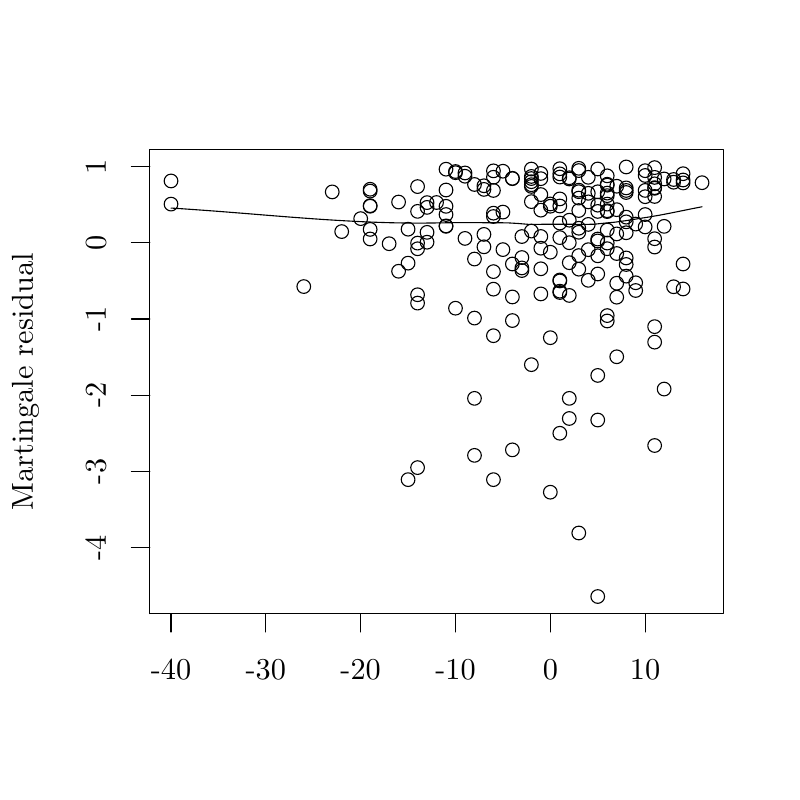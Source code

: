 % Created by tikzDevice version 0.8.1 on 2015-02-03 06:53:51
% !TEX encoding = UTF-8 Unicode
\documentclass[11pt]{memoir}
\nonstopmode

\usepackage{tikz}

\usepackage[active,tightpage,psfixbb]{preview}

\PreviewEnvironment{pgfpicture}

\setlength\PreviewBorder{0pt}

\usepackage{amsmath}
\newcommand{\SweaveOpts}[1]{}  % do not interfere with LaTeX
\newcommand{\SweaveInput}[1]{} % because they are not real TeX commands
\newcommand{\Sexpr}[1]{}       % will only be parsed by R


\usepackage{geometry}
\usepackage{amsmath}
\usepackage{lscape}
\geometry{verbose,tmargin=2.5cm,bmargin=2.5cm,lmargin=2.5cm,rmargin=2.5cm}


\begin{document}

\begin{tikzpicture}[x=1pt,y=1pt]
\definecolor{fillColor}{RGB}{255,255,255}
\path[use as bounding box,fill=fillColor,fill opacity=0.00] (0,0) rectangle (289.08,289.08);
\begin{scope}
\path[clip] ( 54.12, 67.32) rectangle (261.36,234.96);
\definecolor{drawColor}{RGB}{0,0,0}

\path[draw=drawColor,line width= 0.4pt,line join=round,line cap=round] (144.03,191.06) circle (  2.47);

\path[draw=drawColor,line width= 0.4pt,line join=round,line cap=round] (215.99,202.01) circle (  2.47);

\path[draw=drawColor,line width= 0.4pt,line join=round,line cap=round] (168.02,225.39) circle (  2.47);

\path[draw=drawColor,line width= 0.4pt,line join=round,line cap=round] (133.75,220.03) circle (  2.47);

\path[draw=drawColor,line width= 0.4pt,line join=round,line cap=round] (120.05,219.73) circle (  2.47);

\path[draw=drawColor,line width= 0.4pt,line join=round,line cap=round] (171.45,222.42) circle (  2.47);

\path[draw=drawColor,line width= 0.4pt,line join=round,line cap=round] (192.01,227.99) circle (  2.47);

\path[draw=drawColor,line width= 0.4pt,line join=round,line cap=round] (215.99,190.07) circle (  2.47);

\path[draw=drawColor,line width= 0.4pt,line join=round,line cap=round] (161.17,227.94) circle (  2.47);

\path[draw=drawColor,line width= 0.4pt,line join=round,line cap=round] (215.99,137.30) circle (  2.47);

\path[draw=drawColor,line width= 0.4pt,line join=round,line cap=round] (192.01,225.32) circle (  2.47);

\path[draw=drawColor,line width= 0.4pt,line join=round,line cap=round] (198.86,197.94) circle (  2.47);

\path[draw=drawColor,line width= 0.4pt,line join=round,line cap=round] (178.30,184.59) circle (  2.47);

\path[draw=drawColor,line width= 0.4pt,line join=round,line cap=round] (246.83,222.99) circle (  2.47);

\path[draw=drawColor,line width= 0.4pt,line join=round,line cap=round] (212.57,187.78) circle (  2.47);

\path[draw=drawColor,line width= 0.4pt,line join=round,line cap=round] (219.42,205.96) circle (  2.47);

\path[draw=drawColor,line width= 0.4pt,line join=round,line cap=round] (198.86,111.22) circle (  2.47);

\path[draw=drawColor,line width= 0.4pt,line join=round,line cap=round] (178.30,167.77) circle (  2.47);

\path[draw=drawColor,line width= 0.4pt,line join=round,line cap=round] (150.89,212.70) circle (  2.47);

\path[draw=drawColor,line width= 0.4pt,line join=round,line cap=round] (219.42,212.62) circle (  2.47);

\path[draw=drawColor,line width= 0.4pt,line join=round,line cap=round] (219.42,225.54) circle (  2.47);

\path[draw=drawColor,line width= 0.4pt,line join=round,line cap=round] (192.01,221.72) circle (  2.47);

\path[draw=drawColor,line width= 0.4pt,line join=round,line cap=round] (154.31,201.56) circle (  2.47);

\path[draw=drawColor,line width= 0.4pt,line join=round,line cap=round] (236.55,228.51) circle (  2.47);

\path[draw=drawColor,line width= 0.4pt,line join=round,line cap=round] (192.01,224.56) circle (  2.47);

\path[draw=drawColor,line width= 0.4pt,line join=round,line cap=round] (133.75,214.75) circle (  2.47);

\path[draw=drawColor,line width= 0.4pt,line join=round,line cap=round] (209.14,206.60) circle (  2.47);

\path[draw=drawColor,line width= 0.4pt,line join=round,line cap=round] (202.29,225.10) circle (  2.47);

\path[draw=drawColor,line width= 0.4pt,line join=round,line cap=round] (188.58,203.60) circle (  2.47);

\path[draw=drawColor,line width= 0.4pt,line join=round,line cap=round] (226.27,189.30) circle (  2.47);

\path[draw=drawColor,line width= 0.4pt,line join=round,line cap=round] (222.85,221.78) circle (  2.47);

\path[draw=drawColor,line width= 0.4pt,line join=round,line cap=round] (123.47,205.40) circle (  2.47);

\path[draw=drawColor,line width= 0.4pt,line join=round,line cap=round] (195.43,182.87) circle (  2.47);

\path[draw=drawColor,line width= 0.4pt,line join=round,line cap=round] (226.27,195.87) circle (  2.47);

\path[draw=drawColor,line width= 0.4pt,line join=round,line cap=round] (195.43,226.41) circle (  2.47);

\path[draw=drawColor,line width= 0.4pt,line join=round,line cap=round] (236.55,221.03) circle (  2.47);

\path[draw=drawColor,line width= 0.4pt,line join=round,line cap=round] (209.14,219.81) circle (  2.47);

\path[draw=drawColor,line width= 0.4pt,line join=round,line cap=round] (236.55,202.82) circle (  2.47);

\path[draw=drawColor,line width= 0.4pt,line join=round,line cap=round] (195.43,218.77) circle (  2.47);

\path[draw=drawColor,line width= 0.4pt,line join=round,line cap=round] (215.99,196.64) circle (  2.47);

\path[draw=drawColor,line width= 0.4pt,line join=round,line cap=round] (178.30,210.84) circle (  2.47);

\path[draw=drawColor,line width= 0.4pt,line join=round,line cap=round] (198.86,215.37) circle (  2.47);

\path[draw=drawColor,line width= 0.4pt,line join=round,line cap=round] (168.02,226.58) circle (  2.47);

\path[draw=drawColor,line width= 0.4pt,line join=round,line cap=round] (205.71,182.32) circle (  2.47);

\path[draw=drawColor,line width= 0.4pt,line join=round,line cap=round] (236.55,171.05) circle (  2.47);

\path[draw=drawColor,line width= 0.4pt,line join=round,line cap=round] (161.17,220.42) circle (  2.47);

\path[draw=drawColor,line width= 0.4pt,line join=round,line cap=round] (195.43,224.51) circle (  2.47);

\path[draw=drawColor,line width= 0.4pt,line join=round,line cap=round] (154.31,215.86) circle (  2.47);

\path[draw=drawColor,line width= 0.4pt,line join=round,line cap=round] (202.29,187.56) circle (  2.47);

\path[draw=drawColor,line width= 0.4pt,line join=round,line cap=round] (219.42,173.09) circle (  2.47);

\path[draw=drawColor,line width= 0.4pt,line join=round,line cap=round] (202.29,183.38) circle (  2.47);

\path[draw=drawColor,line width= 0.4pt,line join=round,line cap=round] (133.75,220.69) circle (  2.47);

\path[draw=drawColor,line width= 0.4pt,line join=round,line cap=round] (209.14,228.26) circle (  2.47);

\path[draw=drawColor,line width= 0.4pt,line join=round,line cap=round] (171.45,145.13) circle (  2.47);

\path[draw=drawColor,line width= 0.4pt,line join=round,line cap=round] (236.55,165.45) circle (  2.47);

\path[draw=drawColor,line width= 0.4pt,line join=round,line cap=round] (205.71,137.86) circle (  2.47);

\path[draw=drawColor,line width= 0.4pt,line join=round,line cap=round] (195.43,203.63) circle (  2.47);

\path[draw=drawColor,line width= 0.4pt,line join=round,line cap=round] (109.77,185.53) circle (  2.47);

\path[draw=drawColor,line width= 0.4pt,line join=round,line cap=round] (219.42,219.30) circle (  2.47);

\path[draw=drawColor,line width= 0.4pt,line join=round,line cap=round] (236.55,221.27) circle (  2.47);

\path[draw=drawColor,line width= 0.4pt,line join=round,line cap=round] (174.87,199.89) circle (  2.47);

\path[draw=drawColor,line width= 0.4pt,line join=round,line cap=round] (164.59,227.10) circle (  2.47);

\path[draw=drawColor,line width= 0.4pt,line join=round,line cap=round] (243.40,224.22) circle (  2.47);

\path[draw=drawColor,line width= 0.4pt,line join=round,line cap=round] (222.85,204.55) circle (  2.47);

\path[draw=drawColor,line width= 0.4pt,line join=round,line cap=round] (233.12,207.08) circle (  2.47);

\path[draw=drawColor,line width= 0.4pt,line join=round,line cap=round] (233.12,227.40) circle (  2.47);

\path[draw=drawColor,line width= 0.4pt,line join=round,line cap=round] (239.98,207.28) circle (  2.47);

\path[draw=drawColor,line width= 0.4pt,line join=round,line cap=round] (226.27,220.26) circle (  2.47);

\path[draw=drawColor,line width= 0.4pt,line join=round,line cap=round] (198.86,214.56) circle (  2.47);

\path[draw=drawColor,line width= 0.4pt,line join=round,line cap=round] (209.14,213.00) circle (  2.47);

\path[draw=drawColor,line width= 0.4pt,line join=round,line cap=round] (209.14,191.81) circle (  2.47);

\path[draw=drawColor,line width= 0.4pt,line join=round,line cap=round] (222.85,213.31) circle (  2.47);

\path[draw=drawColor,line width= 0.4pt,line join=round,line cap=round] (195.43,191.95) circle (  2.47);

\path[draw=drawColor,line width= 0.4pt,line join=round,line cap=round] (236.55,199.81) circle (  2.47);

\path[draw=drawColor,line width= 0.4pt,line join=round,line cap=round] (192.01,223.42) circle (  2.47);

\path[draw=drawColor,line width= 0.4pt,line join=round,line cap=round] (188.58,196.02) circle (  2.47);

\path[draw=drawColor,line width= 0.4pt,line join=round,line cap=round] (168.02,202.93) circle (  2.47);

\path[draw=drawColor,line width= 0.4pt,line join=round,line cap=round] (150.89,199.18) circle (  2.47);

\path[draw=drawColor,line width= 0.4pt,line join=round,line cap=round] (171.45,195.47) circle (  2.47);

\path[draw=drawColor,line width= 0.4pt,line join=round,line cap=round] (215.99,202.70) circle (  2.47);

\path[draw=drawColor,line width= 0.4pt,line join=round,line cap=round] (226.27,219.52) circle (  2.47);

\path[draw=drawColor,line width= 0.4pt,line join=round,line cap=round] (215.99,212.68) circle (  2.47);

\path[draw=drawColor,line width= 0.4pt,line join=round,line cap=round] (157.74,215.90) circle (  2.47);

\path[draw=drawColor,line width= 0.4pt,line join=round,line cap=round] (215.99,219.78) circle (  2.47);

\path[draw=drawColor,line width= 0.4pt,line join=round,line cap=round] (202.29,203.22) circle (  2.47);

\path[draw=drawColor,line width= 0.4pt,line join=round,line cap=round] (192.01,205.58) circle (  2.47);

\path[draw=drawColor,line width= 0.4pt,line join=round,line cap=round] (215.99,228.02) circle (  2.47);

\path[draw=drawColor,line width= 0.4pt,line join=round,line cap=round] (212.57,219.22) circle (  2.47);

\path[draw=drawColor,line width= 0.4pt,line join=round,line cap=round] (209.14,217.49) circle (  2.47);

\path[draw=drawColor,line width= 0.4pt,line join=round,line cap=round] (202.29,187.91) circle (  2.47);

\path[draw=drawColor,line width= 0.4pt,line join=round,line cap=round] (192.01,222.33) circle (  2.47);

\path[draw=drawColor,line width= 0.4pt,line join=round,line cap=round] (147.46,115.76) circle (  2.47);

\path[draw=drawColor,line width= 0.4pt,line join=round,line cap=round] (202.29,214.63) circle (  2.47);

\path[draw=drawColor,line width= 0.4pt,line join=round,line cap=round] (246.83,226.31) circle (  2.47);

\path[draw=drawColor,line width= 0.4pt,line join=round,line cap=round] (222.85,186.73) circle (  2.47);

\path[draw=drawColor,line width= 0.4pt,line join=round,line cap=round] (147.46,206.26) circle (  2.47);

\path[draw=drawColor,line width= 0.4pt,line join=round,line cap=round] (202.29,132.52) circle (  2.47);

\path[draw=drawColor,line width= 0.4pt,line join=round,line cap=round] (205.71,194.15) circle (  2.47);

\path[draw=drawColor,line width= 0.4pt,line join=round,line cap=round] (185.15,173.25) circle (  2.47);

\path[draw=drawColor,line width= 0.4pt,line join=round,line cap=round] (178.30,115.76) circle (  2.47);

\path[draw=drawColor,line width= 0.4pt,line join=round,line cap=round] (185.15,193.68) circle (  2.47);

\path[draw=drawColor,line width= 0.4pt,line join=round,line cap=round] (178.30,220.26) circle (  2.47);

\path[draw=drawColor,line width= 0.4pt,line join=round,line cap=round] (205.71,224.85) circle (  2.47);

\path[draw=drawColor,line width= 0.4pt,line join=round,line cap=round] (226.27,228.75) circle (  2.47);

\path[draw=drawColor,line width= 0.4pt,line join=round,line cap=round] (164.59,177.71) circle (  2.47);

\path[draw=drawColor,line width= 0.4pt,line join=round,line cap=round] (236.55,128.09) circle (  2.47);

\path[draw=drawColor,line width= 0.4pt,line join=round,line cap=round] (195.43,213.14) circle (  2.47);

\path[draw=drawColor,line width= 0.4pt,line join=round,line cap=round] (150.89,221.66) circle (  2.47);

\path[draw=drawColor,line width= 0.4pt,line join=round,line cap=round] (161.17,207.45) circle (  2.47);

\path[draw=drawColor,line width= 0.4pt,line join=round,line cap=round] (205.71,224.40) circle (  2.47);

\path[draw=drawColor,line width= 0.4pt,line join=round,line cap=round] (154.31,205.12) circle (  2.47);

\path[draw=drawColor,line width= 0.4pt,line join=round,line cap=round] (212.57,216.13) circle (  2.47);

\path[draw=drawColor,line width= 0.4pt,line join=round,line cap=round] (229.70,208.11) circle (  2.47);

\path[draw=drawColor,line width= 0.4pt,line join=round,line cap=round] (215.99,214.94) circle (  2.47);

\path[draw=drawColor,line width= 0.4pt,line join=round,line cap=round] (253.68,223.06) circle (  2.47);

\path[draw=drawColor,line width= 0.4pt,line join=round,line cap=round] (150.89,120.11) circle (  2.47);

\path[draw=drawColor,line width= 0.4pt,line join=round,line cap=round] ( 61.80,223.69) circle (  2.47);

\path[draw=drawColor,line width= 0.4pt,line join=round,line cap=round] (161.17,207.30) circle (  2.47);

\path[draw=drawColor,line width= 0.4pt,line join=round,line cap=round] (219.42,222.17) circle (  2.47);

\path[draw=drawColor,line width= 0.4pt,line join=round,line cap=round] (219.42,212.93) circle (  2.47);

\path[draw=drawColor,line width= 0.4pt,line join=round,line cap=round] (171.45,174.14) circle (  2.47);

\path[draw=drawColor,line width= 0.4pt,line join=round,line cap=round] (209.14,227.44) circle (  2.47);

\path[draw=drawColor,line width= 0.4pt,line join=round,line cap=round] (246.83,193.68) circle (  2.47);

\path[draw=drawColor,line width= 0.4pt,line join=round,line cap=round] (246.83,184.66) circle (  2.47);

\path[draw=drawColor,line width= 0.4pt,line join=round,line cap=round] (209.14, 96.48) circle (  2.47);

\path[draw=drawColor,line width= 0.4pt,line join=round,line cap=round] (215.99,153.42) circle (  2.47);

\path[draw=drawColor,line width= 0.4pt,line join=round,line cap=round] (205.71,209.51) circle (  2.47);

\path[draw=drawColor,line width= 0.4pt,line join=round,line cap=round] (164.59,226.68) circle (  2.47);

\path[draw=drawColor,line width= 0.4pt,line join=round,line cap=round] (133.75,202.72) circle (  2.47);

\path[draw=drawColor,line width= 0.4pt,line join=round,line cap=round] (161.17,214.52) circle (  2.47);

\path[draw=drawColor,line width= 0.4pt,line join=round,line cap=round] (130.33,210.08) circle (  2.47);

\path[draw=drawColor,line width= 0.4pt,line join=round,line cap=round] (185.15,224.52) circle (  2.47);

\path[draw=drawColor,line width= 0.4pt,line join=round,line cap=round] (212.57,225.01) circle (  2.47);

\path[draw=drawColor,line width= 0.4pt,line join=round,line cap=round] (246.83,224.03) circle (  2.47);

\path[draw=drawColor,line width= 0.4pt,line join=round,line cap=round] (150.89,179.55) circle (  2.47);

\path[draw=drawColor,line width= 0.4pt,line join=round,line cap=round] (144.03,216.07) circle (  2.47);

\path[draw=drawColor,line width= 0.4pt,line join=round,line cap=round] (133.75,206.19) circle (  2.47);

\path[draw=drawColor,line width= 0.4pt,line join=round,line cap=round] (181.73,198.88) circle (  2.47);

\path[draw=drawColor,line width= 0.4pt,line join=round,line cap=round] (219.42,218.38) circle (  2.47);

\path[draw=drawColor,line width= 0.4pt,line join=round,line cap=round] (219.42,175.04) circle (  2.47);

\path[draw=drawColor,line width= 0.4pt,line join=round,line cap=round] (233.12,225.67) circle (  2.47);

\path[draw=drawColor,line width= 0.4pt,line join=round,line cap=round] (178.30,212.05) circle (  2.47);

\path[draw=drawColor,line width= 0.4pt,line join=round,line cap=round] (181.73,227.21) circle (  2.47);

\path[draw=drawColor,line width= 0.4pt,line join=round,line cap=round] (140.61,201.01) circle (  2.47);

\path[draw=drawColor,line width= 0.4pt,line join=round,line cap=round] (226.27,221.18) circle (  2.47);

\path[draw=drawColor,line width= 0.4pt,line join=round,line cap=round] (219.42,199.21) circle (  2.47);

\path[draw=drawColor,line width= 0.4pt,line join=round,line cap=round] (202.29,217.20) circle (  2.47);

\path[draw=drawColor,line width= 0.4pt,line join=round,line cap=round] (226.27,193.51) circle (  2.47);

\path[draw=drawColor,line width= 0.4pt,line join=round,line cap=round] (202.29,226.25) circle (  2.47);

\path[draw=drawColor,line width= 0.4pt,line join=round,line cap=round] (188.58,191.32) circle (  2.47);

\path[draw=drawColor,line width= 0.4pt,line join=round,line cap=round] (209.14,205.15) circle (  2.47);

\path[draw=drawColor,line width= 0.4pt,line join=round,line cap=round] (226.27,208.91) circle (  2.47);

\path[draw=drawColor,line width= 0.4pt,line join=round,line cap=round] (150.89,182.57) circle (  2.47);

\path[draw=drawColor,line width= 0.4pt,line join=round,line cap=round] (222.85,197.47) circle (  2.47);

\path[draw=drawColor,line width= 0.4pt,line join=round,line cap=round] (154.31,214.14) circle (  2.47);

\path[draw=drawColor,line width= 0.4pt,line join=round,line cap=round] (174.87,221.95) circle (  2.47);

\path[draw=drawColor,line width= 0.4pt,line join=round,line cap=round] (188.58,192.26) circle (  2.47);

\path[draw=drawColor,line width= 0.4pt,line join=round,line cap=round] (161.17,211.55) circle (  2.47);

\path[draw=drawColor,line width= 0.4pt,line join=round,line cap=round] (178.30,225.02) circle (  2.47);

\path[draw=drawColor,line width= 0.4pt,line join=round,line cap=round] (174.87,220.64) circle (  2.47);

\path[draw=drawColor,line width= 0.4pt,line join=round,line cap=round] (233.12,211.55) circle (  2.47);

\path[draw=drawColor,line width= 0.4pt,line join=round,line cap=round] (171.45,124.53) circle (  2.47);

\path[draw=drawColor,line width= 0.4pt,line join=round,line cap=round] (209.14,196.72) circle (  2.47);

\path[draw=drawColor,line width= 0.4pt,line join=round,line cap=round] (202.29,208.48) circle (  2.47);

\path[draw=drawColor,line width= 0.4pt,line join=round,line cap=round] (236.55,218.09) circle (  2.47);

\path[draw=drawColor,line width= 0.4pt,line join=round,line cap=round] (222.85,160.16) circle (  2.47);

\path[draw=drawColor,line width= 0.4pt,line join=round,line cap=round] (209.14,220.36) circle (  2.47);

\path[draw=drawColor,line width= 0.4pt,line join=round,line cap=round] (192.01,216.22) circle (  2.47);

\path[draw=drawColor,line width= 0.4pt,line join=round,line cap=round] (150.89,201.23) circle (  2.47);

\path[draw=drawColor,line width= 0.4pt,line join=round,line cap=round] (219.42,201.25) circle (  2.47);

\path[draw=drawColor,line width= 0.4pt,line join=round,line cap=round] (212.57,207.99) circle (  2.47);

\path[draw=drawColor,line width= 0.4pt,line join=round,line cap=round] (243.40,185.46) circle (  2.47);

\path[draw=drawColor,line width= 0.4pt,line join=round,line cap=round] (229.70,184.11) circle (  2.47);

\path[draw=drawColor,line width= 0.4pt,line join=round,line cap=round] (185.15,224.64) circle (  2.47);

\path[draw=drawColor,line width= 0.4pt,line join=round,line cap=round] ( 61.80,215.32) circle (  2.47);

\path[draw=drawColor,line width= 0.4pt,line join=round,line cap=round] (236.55,222.65) circle (  2.47);

\path[draw=drawColor,line width= 0.4pt,line join=round,line cap=round] (178.30,227.34) circle (  2.47);

\path[draw=drawColor,line width= 0.4pt,line join=round,line cap=round] (202.29,183.86) circle (  2.47);

\path[draw=drawColor,line width= 0.4pt,line join=round,line cap=round] (198.86,167.05) circle (  2.47);

\path[draw=drawColor,line width= 0.4pt,line join=round,line cap=round] (222.85,181.69) circle (  2.47);

\path[draw=drawColor,line width= 0.4pt,line join=round,line cap=round] (226.27,210.61) circle (  2.47);

\path[draw=drawColor,line width= 0.4pt,line join=round,line cap=round] (195.43,199.39) circle (  2.47);

\path[draw=drawColor,line width= 0.4pt,line join=round,line cap=round] (243.40,223.23) circle (  2.47);

\path[draw=drawColor,line width= 0.4pt,line join=round,line cap=round] (181.73,212.44) circle (  2.47);

\path[draw=drawColor,line width= 0.4pt,line join=round,line cap=round] (226.27,204.97) circle (  2.47);

\path[draw=drawColor,line width= 0.4pt,line join=round,line cap=round] (202.29,228.11) circle (  2.47);

\path[draw=drawColor,line width= 0.4pt,line join=round,line cap=round] (236.55,224.98) circle (  2.47);

\path[draw=drawColor,line width= 0.4pt,line join=round,line cap=round] (219.42,222.50) circle (  2.47);

\path[draw=drawColor,line width= 0.4pt,line join=round,line cap=round] (185.15,126.52) circle (  2.47);

\path[draw=drawColor,line width= 0.4pt,line join=round,line cap=round] (205.71,145.13) circle (  2.47);

\path[draw=drawColor,line width= 0.4pt,line join=round,line cap=round] (239.98,224.41) circle (  2.47);

\path[draw=drawColor,line width= 0.4pt,line join=round,line cap=round] (185.15,181.77) circle (  2.47);

\path[draw=drawColor,line width= 0.4pt,line join=round,line cap=round] (233.12,218.00) circle (  2.47);

\path[draw=drawColor,line width= 0.4pt,line join=round,line cap=round] (219.42,215.32) circle (  2.47);

\path[draw=drawColor,line width= 0.4pt,line join=round,line cap=round] (233.12,220.27) circle (  2.47);

\path[draw=drawColor,line width= 0.4pt,line join=round,line cap=round] (212.57,198.86) circle (  2.47);

\path[draw=drawColor,line width= 0.4pt,line join=round,line cap=round] (215.99, 73.53) circle (  2.47);

\path[draw=drawColor,line width= 0.4pt,line join=round,line cap=round] (205.71,201.37) circle (  2.47);

\path[draw=drawColor,line width= 0.4pt,line join=round,line cap=round] (239.98,148.49) circle (  2.47);

\path[draw=drawColor,line width= 0.4pt,line join=round,line cap=round] (178.30,190.93) circle (  2.47);

\path[draw=drawColor,line width= 0.4pt,line join=round,line cap=round] (174.87,204.38) circle (  2.47);

\path[draw=drawColor,line width= 0.4pt,line join=round,line cap=round] (147.46,193.99) circle (  2.47);

\path[draw=drawColor,line width= 0.4pt,line join=round,line cap=round] (229.70,186.90) circle (  2.47);

\path[draw=drawColor,line width= 0.4pt,line join=round,line cap=round] (192.01,157.31) circle (  2.47);

\path[draw=drawColor,line width= 0.4pt,line join=round,line cap=round] (133.75,214.56) circle (  2.47);
\end{scope}
\begin{scope}
\path[clip] (  0.00,  0.00) rectangle (289.08,289.08);
\definecolor{drawColor}{RGB}{0,0,0}

\path[draw=drawColor,line width= 0.4pt,line join=round,line cap=round] ( 61.80, 67.32) -- (233.12, 67.32);

\path[draw=drawColor,line width= 0.4pt,line join=round,line cap=round] ( 61.80, 67.32) -- ( 61.80, 60.72);

\path[draw=drawColor,line width= 0.4pt,line join=round,line cap=round] ( 96.06, 67.32) -- ( 96.06, 60.72);

\path[draw=drawColor,line width= 0.4pt,line join=round,line cap=round] (130.33, 67.32) -- (130.33, 60.72);

\path[draw=drawColor,line width= 0.4pt,line join=round,line cap=round] (164.59, 67.32) -- (164.59, 60.72);

\path[draw=drawColor,line width= 0.4pt,line join=round,line cap=round] (198.86, 67.32) -- (198.86, 60.72);

\path[draw=drawColor,line width= 0.4pt,line join=round,line cap=round] (233.12, 67.32) -- (233.12, 60.72);

\node[text=drawColor,anchor=base,inner sep=0pt, outer sep=0pt, scale=  1.00] at ( 61.80, 43.56) {-40};

\node[text=drawColor,anchor=base,inner sep=0pt, outer sep=0pt, scale=  1.00] at ( 96.06, 43.56) {-30};

\node[text=drawColor,anchor=base,inner sep=0pt, outer sep=0pt, scale=  1.00] at (130.33, 43.56) {-20};

\node[text=drawColor,anchor=base,inner sep=0pt, outer sep=0pt, scale=  1.00] at (164.59, 43.56) {-10};

\node[text=drawColor,anchor=base,inner sep=0pt, outer sep=0pt, scale=  1.00] at (198.86, 43.56) {0};

\node[text=drawColor,anchor=base,inner sep=0pt, outer sep=0pt, scale=  1.00] at (233.12, 43.56) {10};

\path[draw=drawColor,line width= 0.4pt,line join=round,line cap=round] ( 54.12, 91.17) -- ( 54.12,228.90);

\path[draw=drawColor,line width= 0.4pt,line join=round,line cap=round] ( 54.12, 91.17) -- ( 47.52, 91.17);

\path[draw=drawColor,line width= 0.4pt,line join=round,line cap=round] ( 54.12,118.72) -- ( 47.52,118.72);

\path[draw=drawColor,line width= 0.4pt,line join=round,line cap=round] ( 54.12,146.26) -- ( 47.52,146.26);

\path[draw=drawColor,line width= 0.4pt,line join=round,line cap=round] ( 54.12,173.81) -- ( 47.52,173.81);

\path[draw=drawColor,line width= 0.4pt,line join=round,line cap=round] ( 54.12,201.36) -- ( 47.52,201.36);

\path[draw=drawColor,line width= 0.4pt,line join=round,line cap=round] ( 54.12,228.90) -- ( 47.52,228.90);

\node[text=drawColor,rotate= 90.00,anchor=base,inner sep=0pt, outer sep=0pt, scale=  1.00] at ( 38.28, 91.17) {-4};

\node[text=drawColor,rotate= 90.00,anchor=base,inner sep=0pt, outer sep=0pt, scale=  1.00] at ( 38.28,118.72) {-3};

\node[text=drawColor,rotate= 90.00,anchor=base,inner sep=0pt, outer sep=0pt, scale=  1.00] at ( 38.28,146.26) {-2};

\node[text=drawColor,rotate= 90.00,anchor=base,inner sep=0pt, outer sep=0pt, scale=  1.00] at ( 38.28,173.81) {-1};

\node[text=drawColor,rotate= 90.00,anchor=base,inner sep=0pt, outer sep=0pt, scale=  1.00] at ( 38.28,201.36) {0};

\node[text=drawColor,rotate= 90.00,anchor=base,inner sep=0pt, outer sep=0pt, scale=  1.00] at ( 38.28,228.90) {1};

\path[draw=drawColor,line width= 0.4pt,line join=round,line cap=round] ( 54.12, 67.32) --
	(261.36, 67.32) --
	(261.36,234.96) --
	( 54.12,234.96) --
	( 54.12, 67.32);
\end{scope}
\begin{scope}
\path[clip] (  0.00,  0.00) rectangle (289.08,289.08);
\definecolor{drawColor}{RGB}{0,0,0}

\node[text=drawColor,rotate= 90.00,anchor=base,inner sep=0pt, outer sep=0pt, scale=  1.00] at ( 11.88,151.14) {Martingale residual};
\end{scope}
\begin{scope}
\path[clip] ( 54.12, 67.32) rectangle (261.36,234.96);
\definecolor{drawColor}{RGB}{0,0,0}

\path[draw=drawColor,line width= 0.4pt,line join=round,line cap=round] ( 61.80,213.89) --
	( 65.71,213.65) --
	( 69.63,213.38) --
	( 73.54,213.10) --
	( 77.46,212.81) --
	( 81.38,212.51) --
	( 85.29,212.20) --
	( 89.21,211.89) --
	( 93.12,211.57) --
	( 97.04,211.25) --
	(100.96,210.94) --
	(104.87,210.63) --
	(108.79,210.34) --
	(112.70,210.05) --
	(116.62,209.78) --
	(120.54,209.53) --
	(124.45,209.30) --
	(128.37,209.09) --
	(132.29,208.90) --
	(136.20,208.75) --
	(140.12,208.62) --
	(144.03,208.53) --
	(147.95,208.48) --
	(151.87,208.46) --
	(155.78,208.49) --
	(159.70,208.55) --
	(163.61,208.61) --
	(167.53,208.65) --
	(171.45,208.65) --
	(175.36,208.59) --
	(179.28,208.58) --
	(183.19,208.56) --
	(187.11,208.33) --
	(191.03,208.00) --
	(194.94,208.02) --
	(198.86,208.05) --
	(202.78,208.05) --
	(206.69,208.03) --
	(210.61,208.00) --
	(214.52,208.04) --
	(218.44,208.44) --
	(222.36,208.81) --
	(226.27,209.36) --
	(230.19,209.99) --
	(234.10,210.60) --
	(238.02,211.26) --
	(241.94,212.01) --
	(245.85,212.80) --
	(249.77,213.60) --
	(253.68,214.36);
\end{scope}
\end{tikzpicture}

\end{document}
